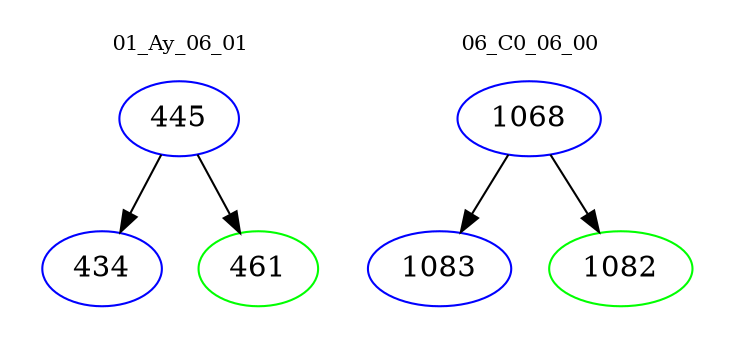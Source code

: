 digraph{
subgraph cluster_0 {
color = white
label = "01_Ay_06_01";
fontsize=10;
T0_445 [label="445", color="blue"]
T0_445 -> T0_434 [color="black"]
T0_434 [label="434", color="blue"]
T0_445 -> T0_461 [color="black"]
T0_461 [label="461", color="green"]
}
subgraph cluster_1 {
color = white
label = "06_C0_06_00";
fontsize=10;
T1_1068 [label="1068", color="blue"]
T1_1068 -> T1_1083 [color="black"]
T1_1083 [label="1083", color="blue"]
T1_1068 -> T1_1082 [color="black"]
T1_1082 [label="1082", color="green"]
}
}
